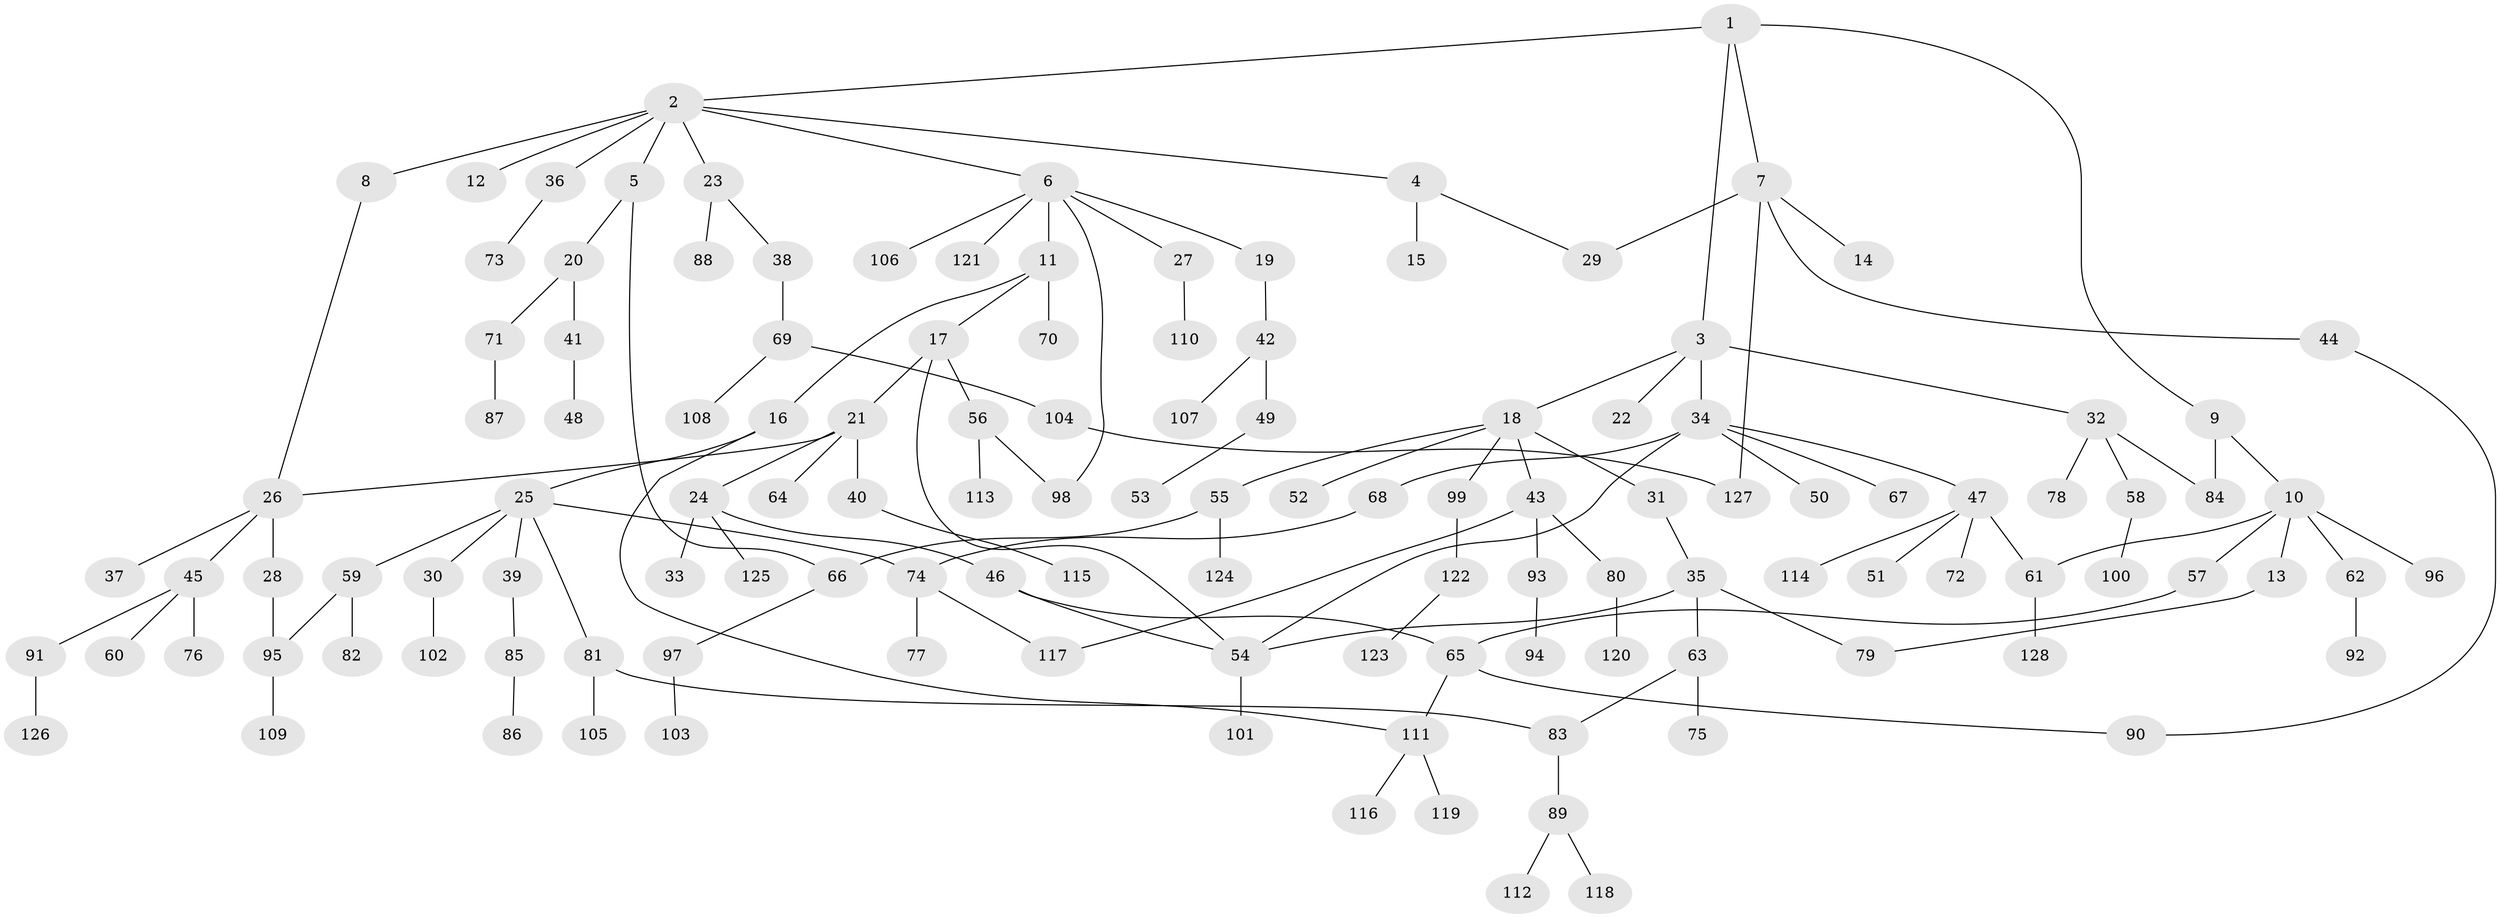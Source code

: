 // coarse degree distribution, {4: 0.10112359550561797, 8: 0.033707865168539325, 3: 0.0898876404494382, 7: 0.02247191011235955, 5: 0.056179775280898875, 2: 0.21348314606741572, 1: 0.47191011235955055, 9: 0.011235955056179775}
// Generated by graph-tools (version 1.1) at 2025/16/03/04/25 18:16:58]
// undirected, 128 vertices, 145 edges
graph export_dot {
graph [start="1"]
  node [color=gray90,style=filled];
  1;
  2;
  3;
  4;
  5;
  6;
  7;
  8;
  9;
  10;
  11;
  12;
  13;
  14;
  15;
  16;
  17;
  18;
  19;
  20;
  21;
  22;
  23;
  24;
  25;
  26;
  27;
  28;
  29;
  30;
  31;
  32;
  33;
  34;
  35;
  36;
  37;
  38;
  39;
  40;
  41;
  42;
  43;
  44;
  45;
  46;
  47;
  48;
  49;
  50;
  51;
  52;
  53;
  54;
  55;
  56;
  57;
  58;
  59;
  60;
  61;
  62;
  63;
  64;
  65;
  66;
  67;
  68;
  69;
  70;
  71;
  72;
  73;
  74;
  75;
  76;
  77;
  78;
  79;
  80;
  81;
  82;
  83;
  84;
  85;
  86;
  87;
  88;
  89;
  90;
  91;
  92;
  93;
  94;
  95;
  96;
  97;
  98;
  99;
  100;
  101;
  102;
  103;
  104;
  105;
  106;
  107;
  108;
  109;
  110;
  111;
  112;
  113;
  114;
  115;
  116;
  117;
  118;
  119;
  120;
  121;
  122;
  123;
  124;
  125;
  126;
  127;
  128;
  1 -- 2;
  1 -- 3;
  1 -- 7;
  1 -- 9;
  2 -- 4;
  2 -- 5;
  2 -- 6;
  2 -- 8;
  2 -- 12;
  2 -- 23;
  2 -- 36;
  3 -- 18;
  3 -- 22;
  3 -- 32;
  3 -- 34;
  4 -- 15;
  4 -- 29;
  5 -- 20;
  5 -- 66;
  6 -- 11;
  6 -- 19;
  6 -- 27;
  6 -- 98;
  6 -- 106;
  6 -- 121;
  7 -- 14;
  7 -- 44;
  7 -- 29;
  7 -- 127;
  8 -- 26;
  9 -- 10;
  9 -- 84;
  10 -- 13;
  10 -- 57;
  10 -- 61;
  10 -- 62;
  10 -- 96;
  11 -- 16;
  11 -- 17;
  11 -- 70;
  13 -- 79;
  16 -- 25;
  16 -- 111;
  17 -- 21;
  17 -- 56;
  17 -- 54;
  18 -- 31;
  18 -- 43;
  18 -- 52;
  18 -- 55;
  18 -- 99;
  19 -- 42;
  20 -- 41;
  20 -- 71;
  21 -- 24;
  21 -- 40;
  21 -- 64;
  21 -- 26;
  23 -- 38;
  23 -- 88;
  24 -- 33;
  24 -- 46;
  24 -- 125;
  25 -- 30;
  25 -- 39;
  25 -- 59;
  25 -- 81;
  25 -- 74;
  26 -- 28;
  26 -- 37;
  26 -- 45;
  27 -- 110;
  28 -- 95;
  30 -- 102;
  31 -- 35;
  32 -- 58;
  32 -- 78;
  32 -- 84;
  34 -- 47;
  34 -- 50;
  34 -- 67;
  34 -- 68;
  34 -- 54;
  35 -- 63;
  35 -- 79;
  35 -- 54;
  36 -- 73;
  38 -- 69;
  39 -- 85;
  40 -- 115;
  41 -- 48;
  42 -- 49;
  42 -- 107;
  43 -- 80;
  43 -- 93;
  43 -- 117;
  44 -- 90;
  45 -- 60;
  45 -- 76;
  45 -- 91;
  46 -- 54;
  46 -- 65;
  47 -- 51;
  47 -- 72;
  47 -- 114;
  47 -- 61;
  49 -- 53;
  54 -- 101;
  55 -- 66;
  55 -- 124;
  56 -- 113;
  56 -- 98;
  57 -- 65;
  58 -- 100;
  59 -- 82;
  59 -- 95;
  61 -- 128;
  62 -- 92;
  63 -- 75;
  63 -- 83;
  65 -- 111;
  65 -- 90;
  66 -- 97;
  68 -- 74;
  69 -- 104;
  69 -- 108;
  71 -- 87;
  74 -- 77;
  74 -- 117;
  80 -- 120;
  81 -- 83;
  81 -- 105;
  83 -- 89;
  85 -- 86;
  89 -- 112;
  89 -- 118;
  91 -- 126;
  93 -- 94;
  95 -- 109;
  97 -- 103;
  99 -- 122;
  104 -- 127;
  111 -- 116;
  111 -- 119;
  122 -- 123;
}
